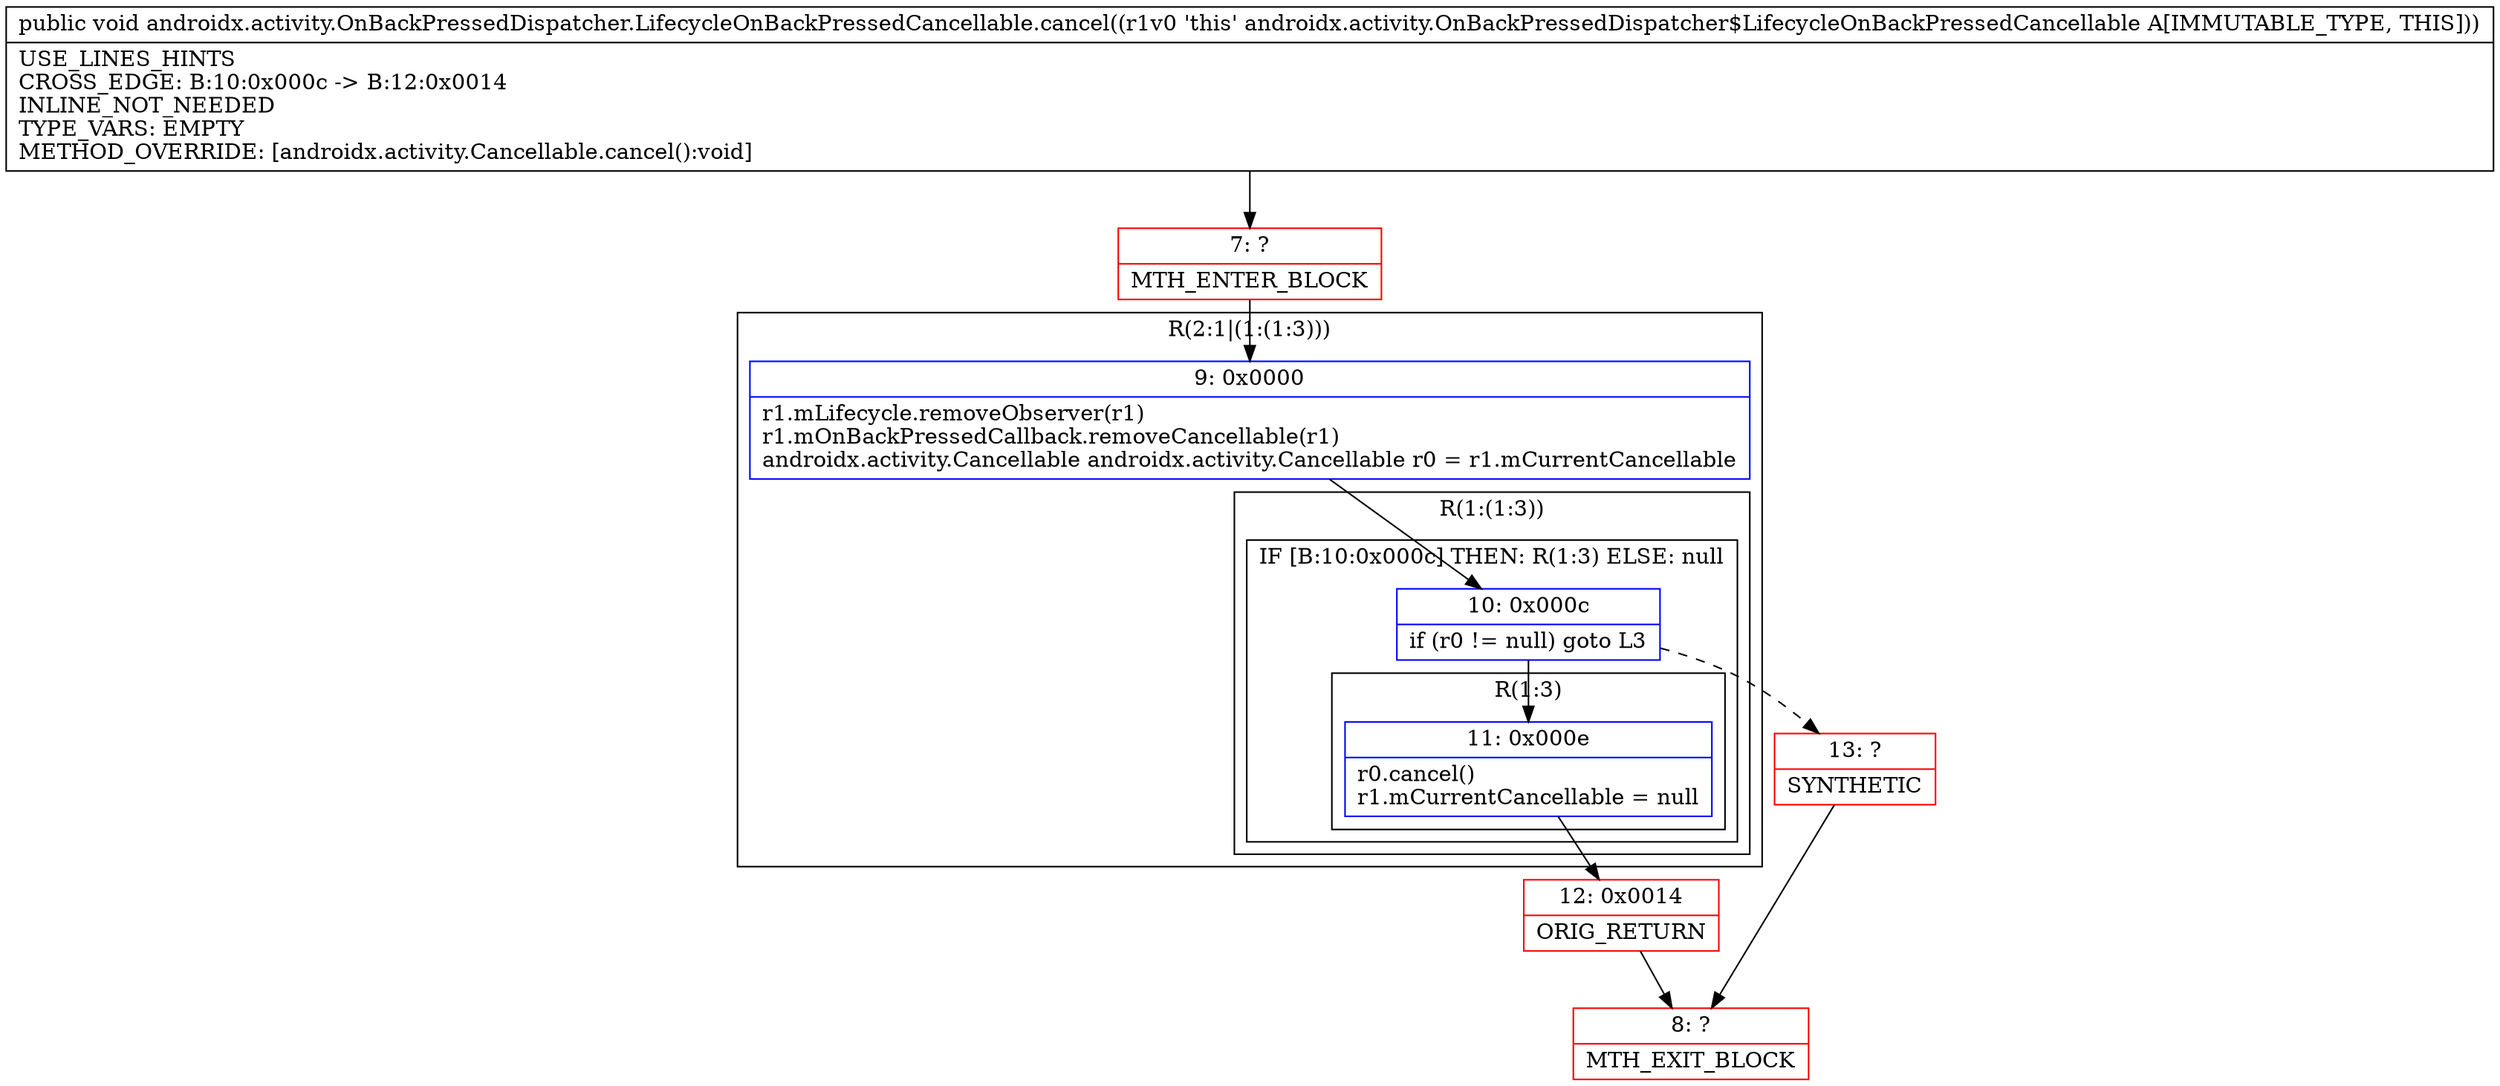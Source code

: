 digraph "CFG forandroidx.activity.OnBackPressedDispatcher.LifecycleOnBackPressedCancellable.cancel()V" {
subgraph cluster_Region_777224466 {
label = "R(2:1|(1:(1:3)))";
node [shape=record,color=blue];
Node_9 [shape=record,label="{9\:\ 0x0000|r1.mLifecycle.removeObserver(r1)\lr1.mOnBackPressedCallback.removeCancellable(r1)\landroidx.activity.Cancellable androidx.activity.Cancellable r0 = r1.mCurrentCancellable\l}"];
subgraph cluster_Region_1403100796 {
label = "R(1:(1:3))";
node [shape=record,color=blue];
subgraph cluster_IfRegion_600160944 {
label = "IF [B:10:0x000c] THEN: R(1:3) ELSE: null";
node [shape=record,color=blue];
Node_10 [shape=record,label="{10\:\ 0x000c|if (r0 != null) goto L3\l}"];
subgraph cluster_Region_1371670976 {
label = "R(1:3)";
node [shape=record,color=blue];
Node_11 [shape=record,label="{11\:\ 0x000e|r0.cancel()\lr1.mCurrentCancellable = null\l}"];
}
}
}
}
Node_7 [shape=record,color=red,label="{7\:\ ?|MTH_ENTER_BLOCK\l}"];
Node_12 [shape=record,color=red,label="{12\:\ 0x0014|ORIG_RETURN\l}"];
Node_8 [shape=record,color=red,label="{8\:\ ?|MTH_EXIT_BLOCK\l}"];
Node_13 [shape=record,color=red,label="{13\:\ ?|SYNTHETIC\l}"];
MethodNode[shape=record,label="{public void androidx.activity.OnBackPressedDispatcher.LifecycleOnBackPressedCancellable.cancel((r1v0 'this' androidx.activity.OnBackPressedDispatcher$LifecycleOnBackPressedCancellable A[IMMUTABLE_TYPE, THIS]))  | USE_LINES_HINTS\lCROSS_EDGE: B:10:0x000c \-\> B:12:0x0014\lINLINE_NOT_NEEDED\lTYPE_VARS: EMPTY\lMETHOD_OVERRIDE: [androidx.activity.Cancellable.cancel():void]\l}"];
MethodNode -> Node_7;Node_9 -> Node_10;
Node_10 -> Node_11;
Node_10 -> Node_13[style=dashed];
Node_11 -> Node_12;
Node_7 -> Node_9;
Node_12 -> Node_8;
Node_13 -> Node_8;
}

